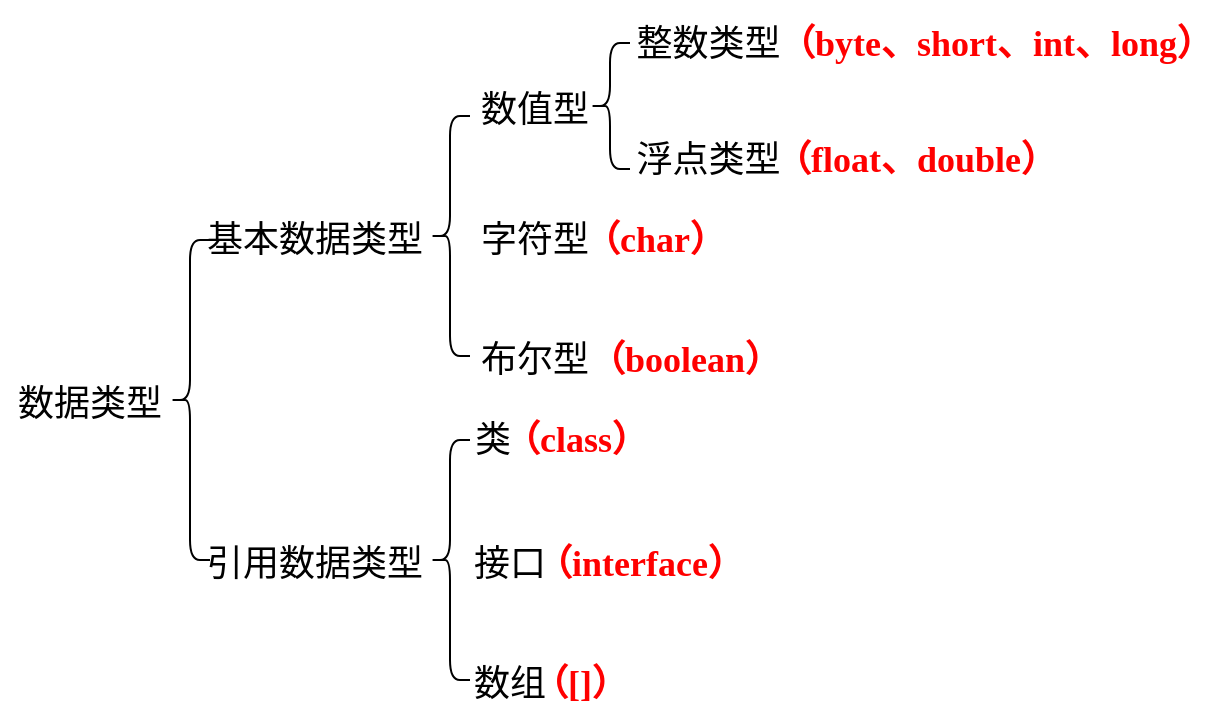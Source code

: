 <mxfile version="24.4.0" type="device" pages="3">
  <diagram name="dataType" id="__BwD6lJjssCEfygq-q3">
    <mxGraphModel dx="1050" dy="-2222" grid="1" gridSize="10" guides="1" tooltips="1" connect="1" arrows="1" fold="1" page="1" pageScale="1" pageWidth="291" pageHeight="413" math="0" shadow="0">
      <root>
        <mxCell id="0" />
        <mxCell id="1" parent="0" />
        <mxCell id="CGsgj8HIXAb8GKsSNsu9-1" value="数据类型" style="text;align=center;verticalAlign=middle;rounded=0;fontFamily=OPPO Sans;fontSize=18;labelBackgroundColor=none;fillColor=none;strokeColor=none;" vertex="1" parent="1">
          <mxGeometry x="90" y="3100" width="90" height="40" as="geometry" />
        </mxCell>
        <mxCell id="CGsgj8HIXAb8GKsSNsu9-2" value="基本数据类型" style="text;align=center;verticalAlign=middle;rounded=0;fontFamily=OPPO Sans;fontSize=18;labelBackgroundColor=none;fillColor=none;strokeColor=none;" vertex="1" parent="1">
          <mxGeometry x="190" y="3018" width="115" height="40" as="geometry" />
        </mxCell>
        <mxCell id="CGsgj8HIXAb8GKsSNsu9-3" value="引用数据类型" style="text;align=center;verticalAlign=middle;rounded=0;fontFamily=OPPO Sans;fontSize=18;labelBackgroundColor=none;fillColor=none;strokeColor=none;" vertex="1" parent="1">
          <mxGeometry x="190" y="3180" width="115" height="40" as="geometry" />
        </mxCell>
        <mxCell id="CGsgj8HIXAb8GKsSNsu9-4" value="数值型" style="text;align=center;verticalAlign=middle;rounded=0;fontFamily=OPPO Sans;fontSize=18;labelBackgroundColor=none;fillColor=none;strokeColor=none;" vertex="1" parent="1">
          <mxGeometry x="325" y="2953" width="65" height="40" as="geometry" />
        </mxCell>
        <mxCell id="CGsgj8HIXAb8GKsSNsu9-5" value="字符型" style="text;align=center;verticalAlign=middle;rounded=0;fontFamily=OPPO Sans;fontSize=18;labelBackgroundColor=none;fillColor=none;strokeColor=none;" vertex="1" parent="1">
          <mxGeometry x="325" y="3018" width="65" height="40" as="geometry" />
        </mxCell>
        <mxCell id="CGsgj8HIXAb8GKsSNsu9-6" value="布尔型" style="text;align=center;verticalAlign=middle;rounded=0;fontFamily=OPPO Sans;fontSize=18;labelBackgroundColor=none;fillColor=none;strokeColor=none;" vertex="1" parent="1">
          <mxGeometry x="325" y="3078" width="65" height="40" as="geometry" />
        </mxCell>
        <mxCell id="CGsgj8HIXAb8GKsSNsu9-7" value="整数类型" style="text;align=center;verticalAlign=middle;rounded=0;fontFamily=OPPO Sans;fontSize=18;labelBackgroundColor=none;fillColor=none;strokeColor=none;" vertex="1" parent="1">
          <mxGeometry x="405" y="2920" width="78.5" height="40" as="geometry" />
        </mxCell>
        <mxCell id="CGsgj8HIXAb8GKsSNsu9-8" value="浮点类型" style="text;align=center;verticalAlign=middle;rounded=0;fontFamily=OPPO Sans;fontSize=18;labelBackgroundColor=none;fillColor=none;strokeColor=none;" vertex="1" parent="1">
          <mxGeometry x="405" y="2978" width="78.5" height="40" as="geometry" />
        </mxCell>
        <mxCell id="CGsgj8HIXAb8GKsSNsu9-9" value="类" style="text;align=center;verticalAlign=middle;rounded=0;fontFamily=OPPO Sans;fontSize=18;labelBackgroundColor=none;fillColor=none;strokeColor=none;" vertex="1" parent="1">
          <mxGeometry x="325" y="3123" width="23" height="30" as="geometry" />
        </mxCell>
        <mxCell id="CGsgj8HIXAb8GKsSNsu9-10" value="接口" style="text;align=center;verticalAlign=middle;rounded=0;fontFamily=OPPO Sans;fontSize=18;labelBackgroundColor=none;fillColor=none;strokeColor=none;" vertex="1" parent="1">
          <mxGeometry x="325" y="3185" width="40" height="30" as="geometry" />
        </mxCell>
        <mxCell id="CGsgj8HIXAb8GKsSNsu9-11" value="数组" style="text;align=center;verticalAlign=middle;rounded=0;fontFamily=OPPO Sans;fontSize=18;labelBackgroundColor=none;fillColor=none;strokeColor=none;" vertex="1" parent="1">
          <mxGeometry x="325" y="3245" width="40" height="30" as="geometry" />
        </mxCell>
        <mxCell id="CGsgj8HIXAb8GKsSNsu9-12" value="" style="shape=curlyBracket;rounded=1;labelPosition=left;verticalLabelPosition=middle;align=right;verticalAlign=middle;strokeColor=default;fontFamily=OPPO Sans;fontSize=18;fontColor=default;fillColor=default;" vertex="1" parent="1">
          <mxGeometry x="175" y="3040" width="20" height="160" as="geometry" />
        </mxCell>
        <mxCell id="CGsgj8HIXAb8GKsSNsu9-13" value="" style="shape=curlyBracket;rounded=1;labelPosition=left;verticalLabelPosition=middle;align=right;verticalAlign=middle;strokeColor=default;fontFamily=OPPO Sans;fontSize=18;fontColor=default;fillColor=default;" vertex="1" parent="1">
          <mxGeometry x="305" y="2978" width="20" height="120" as="geometry" />
        </mxCell>
        <mxCell id="CGsgj8HIXAb8GKsSNsu9-14" value="" style="shape=curlyBracket;rounded=1;labelPosition=left;verticalLabelPosition=middle;align=right;verticalAlign=middle;strokeColor=default;fontFamily=OPPO Sans;fontSize=18;fontColor=default;fillColor=default;" vertex="1" parent="1">
          <mxGeometry x="305" y="3140" width="20" height="120" as="geometry" />
        </mxCell>
        <mxCell id="CGsgj8HIXAb8GKsSNsu9-15" value="" style="shape=curlyBracket;rounded=1;labelPosition=left;verticalLabelPosition=middle;align=right;verticalAlign=middle;strokeColor=default;fontFamily=OPPO Sans;fontSize=18;fontColor=default;fillColor=default;" vertex="1" parent="1">
          <mxGeometry x="385" y="2941.5" width="20" height="63" as="geometry" />
        </mxCell>
        <mxCell id="CGsgj8HIXAb8GKsSNsu9-16" value="（byte、short、int、long）" style="text;align=center;verticalAlign=middle;rounded=0;fontFamily=OPPO Sans;fontSize=18;labelBackgroundColor=none;fillColor=none;strokeColor=none;fontColor=#FF0000;fontStyle=1;" vertex="1" parent="1">
          <mxGeometry x="483.5" y="2920" width="209" height="40" as="geometry" />
        </mxCell>
        <mxCell id="CGsgj8HIXAb8GKsSNsu9-17" value="（float、double）" style="text;align=center;verticalAlign=middle;rounded=0;fontFamily=OPPO Sans;fontSize=18;labelBackgroundColor=none;fillColor=none;strokeColor=none;fontStyle=1;fontColor=#FF0000;" vertex="1" parent="1">
          <mxGeometry x="483.5" y="2978" width="129" height="40" as="geometry" />
        </mxCell>
        <mxCell id="CGsgj8HIXAb8GKsSNsu9-18" value="（char）" style="text;align=center;verticalAlign=middle;rounded=0;fontFamily=OPPO Sans;fontSize=18;labelBackgroundColor=none;fillColor=none;strokeColor=none;fontStyle=1;fontColor=#FF0000;" vertex="1" parent="1">
          <mxGeometry x="390" y="3018" width="55" height="40" as="geometry" />
        </mxCell>
        <mxCell id="CGsgj8HIXAb8GKsSNsu9-19" value="（boolean）" style="text;align=center;verticalAlign=middle;rounded=0;fontFamily=OPPO Sans;fontSize=18;labelBackgroundColor=none;fillColor=none;strokeColor=none;fontStyle=1;fontColor=#FF0000;" vertex="1" parent="1">
          <mxGeometry x="390" y="3078" width="85" height="40" as="geometry" />
        </mxCell>
        <mxCell id="CGsgj8HIXAb8GKsSNsu9-20" value="（class）" style="text;align=center;verticalAlign=middle;rounded=0;fontFamily=OPPO Sans;fontSize=18;labelBackgroundColor=none;fillColor=none;strokeColor=none;fontStyle=1;fontColor=#FF0000;" vertex="1" parent="1">
          <mxGeometry x="348" y="3123" width="60" height="30" as="geometry" />
        </mxCell>
        <mxCell id="CGsgj8HIXAb8GKsSNsu9-21" value="（interface）" style="text;align=center;verticalAlign=middle;rounded=0;fontFamily=OPPO Sans;fontSize=18;labelBackgroundColor=none;fillColor=none;strokeColor=none;fontStyle=1;fontColor=#FF0000;" vertex="1" parent="1">
          <mxGeometry x="365" y="3185" width="90" height="30" as="geometry" />
        </mxCell>
        <mxCell id="CGsgj8HIXAb8GKsSNsu9-22" value="（[]）" style="text;align=center;verticalAlign=middle;rounded=0;fontFamily=OPPO Sans;fontSize=18;labelBackgroundColor=none;fillColor=none;strokeColor=none;fontStyle=1;fontColor=#FF0000;" vertex="1" parent="1">
          <mxGeometry x="365" y="3245" width="30" height="30" as="geometry" />
        </mxCell>
      </root>
    </mxGraphModel>
  </diagram>
  <diagram id="7RIYyVkhNp88UrI1-fRq" name="typeConversion">
    <mxGraphModel dx="1050" dy="669" grid="1" gridSize="10" guides="1" tooltips="1" connect="1" arrows="1" fold="1" page="1" pageScale="1" pageWidth="291" pageHeight="413" math="0" shadow="0">
      <root>
        <mxCell id="0" />
        <mxCell id="1" parent="0" />
        <mxCell id="ZDd88iARvmeaqoYQvGkx-1" style="edgeStyle=orthogonalEdgeStyle;rounded=0;orthogonalLoop=1;jettySize=auto;html=1;exitX=1;exitY=0.5;exitDx=0;exitDy=0;entryX=0;entryY=0.5;entryDx=0;entryDy=0;fontFamily=OPPO Sans;fontSize=18;fontColor=default;sketch=1;curveFitting=1;jiggle=0;" edge="1" parent="1" source="ZDd88iARvmeaqoYQvGkx-2" target="ZDd88iARvmeaqoYQvGkx-4">
          <mxGeometry relative="1" as="geometry" />
        </mxCell>
        <mxCell id="ZDd88iARvmeaqoYQvGkx-2" value="byte" style="rounded=0;fontFamily=OPPO Sans;fontSize=18;sketch=1;curveFitting=1;jiggle=1;fillColor=#dae8fc;strokeColor=#6c8ebf;" vertex="1" parent="1">
          <mxGeometry x="129" y="187" width="80" height="40" as="geometry" />
        </mxCell>
        <mxCell id="ZDd88iARvmeaqoYQvGkx-3" style="edgeStyle=orthogonalEdgeStyle;rounded=0;orthogonalLoop=1;jettySize=auto;html=1;exitX=1;exitY=0.5;exitDx=0;exitDy=0;entryX=0;entryY=0.5;entryDx=0;entryDy=0;fontFamily=OPPO Sans;fontSize=18;fontColor=default;sketch=1;curveFitting=1;jiggle=0;" edge="1" parent="1" source="ZDd88iARvmeaqoYQvGkx-4" target="ZDd88iARvmeaqoYQvGkx-8">
          <mxGeometry relative="1" as="geometry" />
        </mxCell>
        <mxCell id="ZDd88iARvmeaqoYQvGkx-4" value="short" style="rounded=0;fontFamily=OPPO Sans;fontSize=18;sketch=1;curveFitting=1;jiggle=1;fillColor=#dae8fc;strokeColor=#6c8ebf;" vertex="1" parent="1">
          <mxGeometry x="289" y="187" width="80" height="40" as="geometry" />
        </mxCell>
        <mxCell id="ZDd88iARvmeaqoYQvGkx-5" style="edgeStyle=orthogonalEdgeStyle;rounded=0;orthogonalLoop=1;jettySize=auto;html=1;exitX=1;exitY=0.5;exitDx=0;exitDy=0;entryX=0;entryY=0.5;entryDx=0;entryDy=0;fontFamily=OPPO Sans;fontSize=18;fontColor=default;sketch=1;curveFitting=1;jiggle=0;" edge="1" parent="1" source="ZDd88iARvmeaqoYQvGkx-8" target="ZDd88iARvmeaqoYQvGkx-11">
          <mxGeometry relative="1" as="geometry" />
        </mxCell>
        <mxCell id="ZDd88iARvmeaqoYQvGkx-6" style="edgeStyle=orthogonalEdgeStyle;rounded=0;orthogonalLoop=1;jettySize=auto;html=1;exitX=0.5;exitY=1;exitDx=0;exitDy=0;entryX=0.5;entryY=0;entryDx=0;entryDy=0;fontFamily=OPPO Sans;fontSize=18;fontColor=default;dashed=1;sketch=1;curveFitting=1;jiggle=0;" edge="1" parent="1" source="ZDd88iARvmeaqoYQvGkx-8" target="ZDd88iARvmeaqoYQvGkx-13">
          <mxGeometry relative="1" as="geometry" />
        </mxCell>
        <mxCell id="ZDd88iARvmeaqoYQvGkx-7" style="rounded=0;orthogonalLoop=1;jettySize=auto;html=1;exitX=1;exitY=1;exitDx=0;exitDy=0;entryX=0;entryY=0;entryDx=0;entryDy=0;fontFamily=OPPO Sans;fontSize=18;fontColor=default;sketch=1;curveFitting=1;jiggle=0;" edge="1" parent="1" source="ZDd88iARvmeaqoYQvGkx-8" target="ZDd88iARvmeaqoYQvGkx-14">
          <mxGeometry relative="1" as="geometry" />
        </mxCell>
        <mxCell id="ZDd88iARvmeaqoYQvGkx-8" value="int" style="rounded=0;fontFamily=OPPO Sans;fontSize=18;sketch=1;curveFitting=1;jiggle=1;fillColor=#dae8fc;strokeColor=#6c8ebf;" vertex="1" parent="1">
          <mxGeometry x="449" y="187" width="80" height="40" as="geometry" />
        </mxCell>
        <mxCell id="ZDd88iARvmeaqoYQvGkx-9" style="edgeStyle=orthogonalEdgeStyle;rounded=0;orthogonalLoop=1;jettySize=auto;html=1;exitX=0.5;exitY=1;exitDx=0;exitDy=0;entryX=0.5;entryY=0;entryDx=0;entryDy=0;fontFamily=OPPO Sans;fontSize=18;fontColor=default;dashed=1;sketch=1;curveFitting=1;jiggle=0;" edge="1" parent="1" source="ZDd88iARvmeaqoYQvGkx-11" target="ZDd88iARvmeaqoYQvGkx-14">
          <mxGeometry relative="1" as="geometry" />
        </mxCell>
        <mxCell id="ZDd88iARvmeaqoYQvGkx-10" style="rounded=0;orthogonalLoop=1;jettySize=auto;html=1;exitX=0;exitY=1;exitDx=0;exitDy=0;entryX=1;entryY=0;entryDx=0;entryDy=0;fontFamily=OPPO Sans;fontSize=18;fontColor=default;dashed=1;sketch=1;curveFitting=1;jiggle=0;" edge="1" parent="1" source="ZDd88iARvmeaqoYQvGkx-11" target="ZDd88iARvmeaqoYQvGkx-13">
          <mxGeometry relative="1" as="geometry" />
        </mxCell>
        <mxCell id="ZDd88iARvmeaqoYQvGkx-11" value="long" style="rounded=0;fontFamily=OPPO Sans;fontSize=18;sketch=1;curveFitting=1;jiggle=1;fillColor=#dae8fc;strokeColor=#6c8ebf;" vertex="1" parent="1">
          <mxGeometry x="609" y="187" width="80" height="40" as="geometry" />
        </mxCell>
        <mxCell id="ZDd88iARvmeaqoYQvGkx-12" style="edgeStyle=orthogonalEdgeStyle;rounded=0;orthogonalLoop=1;jettySize=auto;html=1;exitX=1;exitY=0.5;exitDx=0;exitDy=0;entryX=0;entryY=0.5;entryDx=0;entryDy=0;fontFamily=OPPO Sans;fontSize=18;fontColor=default;sketch=1;curveFitting=1;jiggle=0;" edge="1" parent="1" source="ZDd88iARvmeaqoYQvGkx-13" target="ZDd88iARvmeaqoYQvGkx-14">
          <mxGeometry relative="1" as="geometry" />
        </mxCell>
        <mxCell id="ZDd88iARvmeaqoYQvGkx-13" value="float" style="rounded=0;fontFamily=OPPO Sans;fontSize=18;sketch=1;curveFitting=1;jiggle=1;fillColor=#dae8fc;strokeColor=#6c8ebf;" vertex="1" parent="1">
          <mxGeometry x="449" y="307" width="80" height="40" as="geometry" />
        </mxCell>
        <mxCell id="ZDd88iARvmeaqoYQvGkx-14" value="double" style="rounded=0;fontFamily=OPPO Sans;fontSize=18;sketch=1;curveFitting=1;jiggle=1;fillColor=#dae8fc;strokeColor=#6c8ebf;" vertex="1" parent="1">
          <mxGeometry x="609" y="307" width="80" height="40" as="geometry" />
        </mxCell>
        <mxCell id="ZDd88iARvmeaqoYQvGkx-15" style="edgeStyle=orthogonalEdgeStyle;rounded=0;orthogonalLoop=1;jettySize=auto;html=1;exitX=0.5;exitY=1;exitDx=0;exitDy=0;entryX=0.5;entryY=0;entryDx=0;entryDy=0;fontFamily=OPPO Sans;fontSize=18;fontColor=default;sketch=1;curveFitting=1;jiggle=0;" edge="1" parent="1" source="ZDd88iARvmeaqoYQvGkx-16" target="ZDd88iARvmeaqoYQvGkx-8">
          <mxGeometry relative="1" as="geometry" />
        </mxCell>
        <mxCell id="ZDd88iARvmeaqoYQvGkx-16" value="char" style="rounded=0;fontFamily=OPPO Sans;fontSize=18;sketch=1;curveFitting=1;jiggle=1;fillColor=#dae8fc;strokeColor=#6c8ebf;" vertex="1" parent="1">
          <mxGeometry x="449" y="67" width="80" height="40" as="geometry" />
        </mxCell>
        <mxCell id="ZDd88iARvmeaqoYQvGkx-17" value="实线表示无数据丢失的自动类型转换；虚线表示在转换时可能会有精度损失。" style="shape=note;whiteSpace=wrap;html=1;backgroundOutline=1;darkOpacity=0.05;fillColor=#dae8fc;strokeColor=#6c8ebf;fillStyle=solid;direction=west;gradientDirection=north;shadow=1;size=15;pointerEvents=1;rounded=0;align=center;verticalAlign=middle;fontFamily=OPPO Sans;fontSize=18;sketch=1;curveFitting=1;jiggle=1;" vertex="1" parent="1">
          <mxGeometry x="70" y="257" width="310" height="80" as="geometry" />
        </mxCell>
      </root>
    </mxGraphModel>
  </diagram>
  <diagram id="jlxAT8fAJopnaJzjIH9A" name="priority">
    <mxGraphModel dx="1050" dy="256" grid="1" gridSize="10" guides="1" tooltips="1" connect="1" arrows="1" fold="1" page="1" pageScale="1" pageWidth="291" pageHeight="413" math="0" shadow="0">
      <root>
        <mxCell id="0" />
        <mxCell id="1" parent="0" />
        <mxCell id="nqMz8pj0lUQ_KVnc3Pqh-1" value="Assets" style="childLayout=tableLayout;recursiveResize=0;strokeColor=#98bf21;fillColor=#A7C942;shadow=1;rounded=0;align=center;verticalAlign=middle;fontFamily=OPPO Sans;fontSize=18;fontColor=default;" vertex="1" parent="1">
          <mxGeometry x="40" y="470" width="800" height="475" as="geometry" />
        </mxCell>
        <mxCell id="nqMz8pj0lUQ_KVnc3Pqh-2" value="" style="shape=tableRow;horizontal=0;startSize=0;swimlaneHead=0;swimlaneBody=0;top=0;left=0;bottom=0;right=0;dropTarget=0;collapsible=0;recursiveResize=0;expand=0;fontStyle=0;strokeColor=inherit;fillColor=#ffffff;rounded=0;align=center;verticalAlign=middle;fontFamily=OPPO Sans;fontSize=18;fontColor=default;" vertex="1" parent="nqMz8pj0lUQ_KVnc3Pqh-1">
          <mxGeometry width="800" height="33" as="geometry" />
        </mxCell>
        <mxCell id="nqMz8pj0lUQ_KVnc3Pqh-3" value="优先级" style="connectable=0;recursiveResize=0;strokeColor=inherit;fillColor=#A7C942;align=center;fontStyle=1;fontColor=#FFFFFF;rounded=0;verticalAlign=middle;fontFamily=OPPO Sans;fontSize=18;" vertex="1" parent="nqMz8pj0lUQ_KVnc3Pqh-2">
          <mxGeometry width="93" height="33" as="geometry">
            <mxRectangle width="93" height="33" as="alternateBounds" />
          </mxGeometry>
        </mxCell>
        <mxCell id="nqMz8pj0lUQ_KVnc3Pqh-4" value="运算符" style="connectable=0;recursiveResize=0;strokeColor=inherit;fillColor=#A7C942;align=center;fontStyle=1;fontColor=#FFFFFF;rounded=0;verticalAlign=middle;fontFamily=OPPO Sans;fontSize=18;" vertex="1" parent="nqMz8pj0lUQ_KVnc3Pqh-2">
          <mxGeometry x="93" width="547" height="33" as="geometry">
            <mxRectangle width="547" height="33" as="alternateBounds" />
          </mxGeometry>
        </mxCell>
        <mxCell id="nqMz8pj0lUQ_KVnc3Pqh-5" value="结合性" style="connectable=0;recursiveResize=0;strokeColor=inherit;fillColor=#A7C942;align=center;fontStyle=1;fontColor=#FFFFFF;rounded=0;verticalAlign=middle;fontFamily=OPPO Sans;fontSize=18;" vertex="1" parent="nqMz8pj0lUQ_KVnc3Pqh-2">
          <mxGeometry x="640" width="160" height="33" as="geometry">
            <mxRectangle width="160" height="33" as="alternateBounds" />
          </mxGeometry>
        </mxCell>
        <mxCell id="nqMz8pj0lUQ_KVnc3Pqh-6" value="" style="shape=tableRow;horizontal=0;startSize=0;swimlaneHead=0;swimlaneBody=0;top=0;left=0;bottom=0;right=0;dropTarget=0;collapsible=0;recursiveResize=0;expand=0;fontStyle=0;strokeColor=inherit;fillColor=#ffffff;rounded=0;align=center;verticalAlign=middle;fontFamily=OPPO Sans;fontSize=18;fontColor=default;" vertex="1" parent="nqMz8pj0lUQ_KVnc3Pqh-1">
          <mxGeometry y="33" width="800" height="32" as="geometry" />
        </mxCell>
        <mxCell id="nqMz8pj0lUQ_KVnc3Pqh-7" value="1" style="connectable=0;recursiveResize=0;strokeColor=inherit;fillColor=inherit;align=center;rounded=0;verticalAlign=middle;fontFamily=OPPO Sans;fontSize=18;fontColor=default;" vertex="1" parent="nqMz8pj0lUQ_KVnc3Pqh-6">
          <mxGeometry width="93" height="32" as="geometry">
            <mxRectangle width="93" height="32" as="alternateBounds" />
          </mxGeometry>
        </mxCell>
        <mxCell id="nqMz8pj0lUQ_KVnc3Pqh-8" value="()、[]、()" style="connectable=0;recursiveResize=0;strokeColor=inherit;fillColor=inherit;align=center;rounded=0;verticalAlign=middle;fontFamily=OPPO Sans;fontSize=18;fontColor=default;" vertex="1" parent="nqMz8pj0lUQ_KVnc3Pqh-6">
          <mxGeometry x="93" width="547" height="32" as="geometry">
            <mxRectangle width="547" height="32" as="alternateBounds" />
          </mxGeometry>
        </mxCell>
        <mxCell id="nqMz8pj0lUQ_KVnc3Pqh-9" value="自左向右" style="connectable=0;recursiveResize=0;strokeColor=inherit;fillColor=inherit;align=center;rounded=0;verticalAlign=middle;fontFamily=OPPO Sans;fontSize=18;fontColor=default;" vertex="1" parent="nqMz8pj0lUQ_KVnc3Pqh-6">
          <mxGeometry x="640" width="160" height="32" as="geometry">
            <mxRectangle width="160" height="32" as="alternateBounds" />
          </mxGeometry>
        </mxCell>
        <mxCell id="nqMz8pj0lUQ_KVnc3Pqh-10" value="" style="shape=tableRow;horizontal=0;startSize=0;swimlaneHead=0;swimlaneBody=0;top=0;left=0;bottom=0;right=0;dropTarget=0;collapsible=0;recursiveResize=0;expand=0;fontStyle=1;strokeColor=inherit;fillColor=#EAF2D3;rounded=0;align=center;verticalAlign=middle;fontFamily=OPPO Sans;fontSize=18;fontColor=default;" vertex="1" parent="nqMz8pj0lUQ_KVnc3Pqh-1">
          <mxGeometry y="65" width="800" height="31" as="geometry" />
        </mxCell>
        <mxCell id="nqMz8pj0lUQ_KVnc3Pqh-11" value="2" style="connectable=0;recursiveResize=0;strokeColor=inherit;fillColor=inherit;rounded=0;align=center;verticalAlign=middle;fontFamily=OPPO Sans;fontSize=18;fontColor=default;" vertex="1" parent="nqMz8pj0lUQ_KVnc3Pqh-10">
          <mxGeometry width="93" height="31" as="geometry">
            <mxRectangle width="93" height="31" as="alternateBounds" />
          </mxGeometry>
        </mxCell>
        <UserObject label="!、+、-、~、++、--" tooltip="! 逻辑非：用来反转操作数的逻辑状态，如果条件为 true，则逻辑非将得到 false（逻辑运算符）。&#xa;+ 正号:数字前面取正号表示一个正数。&#xa;- 负号:数字前面取负号表示一个负数。&#xa;~ 取反：翻转操作数的二进制的每一位，即 0 变为 1，1 变为 0（位运算符）。&#xa;++ 自增运算&#xa;-- 自减运算" id="nqMz8pj0lUQ_KVnc3Pqh-12">
          <mxCell style="connectable=0;recursiveResize=0;strokeColor=inherit;fillColor=inherit;rounded=0;align=center;verticalAlign=middle;fontFamily=OPPO Sans;fontSize=18;fontColor=default;" vertex="1" parent="nqMz8pj0lUQ_KVnc3Pqh-10">
            <mxGeometry x="93" width="547" height="31" as="geometry">
              <mxRectangle width="547" height="31" as="alternateBounds" />
            </mxGeometry>
          </mxCell>
        </UserObject>
        <mxCell id="nqMz8pj0lUQ_KVnc3Pqh-13" value="自右向左" style="connectable=0;recursiveResize=0;strokeColor=inherit;fillColor=inherit;rounded=0;align=center;verticalAlign=middle;fontFamily=OPPO Sans;fontSize=18;fontColor=default;" vertex="1" parent="nqMz8pj0lUQ_KVnc3Pqh-10">
          <mxGeometry x="640" width="160" height="31" as="geometry">
            <mxRectangle width="160" height="31" as="alternateBounds" />
          </mxGeometry>
        </mxCell>
        <mxCell id="nqMz8pj0lUQ_KVnc3Pqh-14" value="" style="shape=tableRow;horizontal=0;startSize=0;swimlaneHead=0;swimlaneBody=0;top=0;left=0;bottom=0;right=0;dropTarget=0;collapsible=0;recursiveResize=0;expand=0;fontStyle=0;strokeColor=inherit;fillColor=#ffffff;rounded=0;align=center;verticalAlign=middle;fontFamily=OPPO Sans;fontSize=18;fontColor=default;" vertex="1" parent="nqMz8pj0lUQ_KVnc3Pqh-1">
          <mxGeometry y="96" width="800" height="32" as="geometry" />
        </mxCell>
        <mxCell id="nqMz8pj0lUQ_KVnc3Pqh-15" value="3" style="connectable=0;recursiveResize=0;strokeColor=inherit;fillColor=inherit;align=center;rounded=0;verticalAlign=middle;fontFamily=OPPO Sans;fontSize=18;fontColor=default;" vertex="1" parent="nqMz8pj0lUQ_KVnc3Pqh-14">
          <mxGeometry width="93" height="32" as="geometry">
            <mxRectangle width="93" height="32" as="alternateBounds" />
          </mxGeometry>
        </mxCell>
        <UserObject label="*、/、%" tooltip="* 乘法运算（算术运算符）&#xa;/ 除法运算。注意：与数学中一样，0 不能作为除数（算术运算符）&#xa;% 取余运算，获取除法运算之后的余数（算术运算符）" id="nqMz8pj0lUQ_KVnc3Pqh-16">
          <mxCell style="connectable=0;recursiveResize=0;strokeColor=inherit;fillColor=inherit;align=center;rounded=0;verticalAlign=middle;fontFamily=OPPO Sans;fontSize=18;fontColor=default;" vertex="1" parent="nqMz8pj0lUQ_KVnc3Pqh-14">
            <mxGeometry x="93" width="547" height="32" as="geometry">
              <mxRectangle width="547" height="32" as="alternateBounds" />
            </mxGeometry>
          </mxCell>
        </UserObject>
        <mxCell id="nqMz8pj0lUQ_KVnc3Pqh-17" value="自左向右" style="connectable=0;recursiveResize=0;strokeColor=inherit;fillColor=inherit;align=center;rounded=0;verticalAlign=middle;fontFamily=OPPO Sans;fontSize=18;fontColor=default;" vertex="1" parent="nqMz8pj0lUQ_KVnc3Pqh-14">
          <mxGeometry x="640" width="160" height="32" as="geometry">
            <mxRectangle width="160" height="32" as="alternateBounds" />
          </mxGeometry>
        </mxCell>
        <mxCell id="nqMz8pj0lUQ_KVnc3Pqh-18" value="" style="shape=tableRow;horizontal=0;startSize=0;swimlaneHead=0;swimlaneBody=0;top=0;left=0;bottom=0;right=0;dropTarget=0;collapsible=0;recursiveResize=0;expand=0;fontStyle=1;strokeColor=inherit;fillColor=#EAF2D3;rounded=0;align=center;verticalAlign=middle;fontFamily=OPPO Sans;fontSize=18;fontColor=default;" vertex="1" parent="nqMz8pj0lUQ_KVnc3Pqh-1">
          <mxGeometry y="128" width="800" height="31" as="geometry" />
        </mxCell>
        <mxCell id="nqMz8pj0lUQ_KVnc3Pqh-19" value="4" style="connectable=0;recursiveResize=0;strokeColor=inherit;fillColor=inherit;rounded=0;align=center;verticalAlign=middle;fontFamily=OPPO Sans;fontSize=18;fontColor=default;" vertex="1" parent="nqMz8pj0lUQ_KVnc3Pqh-18">
          <mxGeometry width="93" height="31" as="geometry">
            <mxRectangle width="93" height="31" as="alternateBounds" />
          </mxGeometry>
        </mxCell>
        <UserObject label="+、-" tooltip="+ 加法运算&#xa;- 减法运算" id="nqMz8pj0lUQ_KVnc3Pqh-20">
          <mxCell style="connectable=0;recursiveResize=0;strokeColor=inherit;fillColor=inherit;rounded=0;align=center;verticalAlign=middle;fontFamily=OPPO Sans;fontSize=18;fontColor=default;" vertex="1" parent="nqMz8pj0lUQ_KVnc3Pqh-18">
            <mxGeometry x="93" width="547" height="31" as="geometry">
              <mxRectangle width="547" height="31" as="alternateBounds" />
            </mxGeometry>
          </mxCell>
        </UserObject>
        <mxCell id="nqMz8pj0lUQ_KVnc3Pqh-21" value="自左向右" style="connectable=0;recursiveResize=0;strokeColor=inherit;fillColor=inherit;rounded=0;align=center;verticalAlign=middle;fontFamily=OPPO Sans;fontSize=18;fontColor=default;" vertex="1" parent="nqMz8pj0lUQ_KVnc3Pqh-18">
          <mxGeometry x="640" width="160" height="31" as="geometry">
            <mxRectangle width="160" height="31" as="alternateBounds" />
          </mxGeometry>
        </mxCell>
        <mxCell id="nqMz8pj0lUQ_KVnc3Pqh-22" value="" style="shape=tableRow;horizontal=0;startSize=0;swimlaneHead=0;swimlaneBody=0;top=0;left=0;bottom=0;right=0;dropTarget=0;collapsible=0;recursiveResize=0;expand=0;fontStyle=0;strokeColor=inherit;fillColor=#ffffff;rounded=0;align=center;verticalAlign=middle;fontFamily=OPPO Sans;fontSize=18;fontColor=default;" vertex="1" parent="nqMz8pj0lUQ_KVnc3Pqh-1">
          <mxGeometry y="159" width="800" height="32" as="geometry" />
        </mxCell>
        <mxCell id="nqMz8pj0lUQ_KVnc3Pqh-23" value="5" style="connectable=0;recursiveResize=0;strokeColor=inherit;fillColor=inherit;align=center;rounded=0;verticalAlign=middle;fontFamily=OPPO Sans;fontSize=18;fontColor=default;" vertex="1" parent="nqMz8pj0lUQ_KVnc3Pqh-22">
          <mxGeometry width="93" height="32" as="geometry">
            <mxRectangle width="93" height="32" as="alternateBounds" />
          </mxGeometry>
        </mxCell>
        <UserObject label="&lt;&lt;、&gt;&gt;、&gt;&gt;&gt;" tooltip="&lt;&lt; 按位左移运算符：左操作数按位左移右操作数指定的位数（位运算符）。&#xa;&gt;&gt; 按位右移运算符：左操作数按位右移右操作数指定的位数。如果最高位是 0，左边补齐 0；如果最高位是 1，左边补齐 1（位运算符）。&#xa;&gt;&gt;&gt; 按位右移补零操作符：左操作数的值按右操作数指定的位数右移，移动得到的空位以 0 填充。无论最高位是 0 还是 1，左边补齐 0（位运算符）。" id="nqMz8pj0lUQ_KVnc3Pqh-24">
          <mxCell style="connectable=0;recursiveResize=0;strokeColor=inherit;fillColor=inherit;align=center;rounded=0;verticalAlign=middle;fontFamily=OPPO Sans;fontSize=18;fontColor=default;" vertex="1" parent="nqMz8pj0lUQ_KVnc3Pqh-22">
            <mxGeometry x="93" width="547" height="32" as="geometry">
              <mxRectangle width="547" height="32" as="alternateBounds" />
            </mxGeometry>
          </mxCell>
        </UserObject>
        <mxCell id="nqMz8pj0lUQ_KVnc3Pqh-25" value="自左向右" style="connectable=0;recursiveResize=0;strokeColor=inherit;fillColor=inherit;align=center;rounded=0;verticalAlign=middle;fontFamily=OPPO Sans;fontSize=18;fontColor=default;" vertex="1" parent="nqMz8pj0lUQ_KVnc3Pqh-22">
          <mxGeometry x="640" width="160" height="32" as="geometry">
            <mxRectangle width="160" height="32" as="alternateBounds" />
          </mxGeometry>
        </mxCell>
        <mxCell id="nqMz8pj0lUQ_KVnc3Pqh-26" value="" style="shape=tableRow;horizontal=0;startSize=0;swimlaneHead=0;swimlaneBody=0;top=0;left=0;bottom=0;right=0;dropTarget=0;collapsible=0;recursiveResize=0;expand=0;fontStyle=1;strokeColor=inherit;fillColor=#EAF2D3;rounded=0;align=center;verticalAlign=middle;fontFamily=OPPO Sans;fontSize=18;fontColor=default;" vertex="1" parent="nqMz8pj0lUQ_KVnc3Pqh-1">
          <mxGeometry y="191" width="800" height="31" as="geometry" />
        </mxCell>
        <mxCell id="nqMz8pj0lUQ_KVnc3Pqh-27" value="6" style="connectable=0;recursiveResize=0;strokeColor=inherit;fillColor=inherit;rounded=0;align=center;verticalAlign=middle;fontFamily=OPPO Sans;fontSize=18;fontColor=default;" vertex="1" parent="nqMz8pj0lUQ_KVnc3Pqh-26">
          <mxGeometry width="93" height="31" as="geometry">
            <mxRectangle width="93" height="31" as="alternateBounds" />
          </mxGeometry>
        </mxCell>
        <UserObject label="&gt;、&gt;=、&lt;、&lt;=、instanceof" tooltip="&gt; 大于：检查符号左边的值是否大于右边的值（关系运算符）。&#xa;&gt;= 大于等于：检查符号左边的值是否大于或等于右边的值（关系运算符）。&#xa;&lt; 小于：检查符号左边的值是否小于右边的值（关系运算符）。&#xa;&lt;= 小于等于：检查符号左边的值是否小于或等于右边的值（关系运算符）。&#xa;instanceof 关键字：用在 if 语句中，一般用来判断一个对象是否是此类型的对象，返回值为 boolean 类型。" id="nqMz8pj0lUQ_KVnc3Pqh-28">
          <mxCell style="connectable=0;recursiveResize=0;strokeColor=inherit;fillColor=inherit;rounded=0;align=center;verticalAlign=middle;fontFamily=OPPO Sans;fontSize=18;fontColor=default;" vertex="1" parent="nqMz8pj0lUQ_KVnc3Pqh-26">
            <mxGeometry x="93" width="547" height="31" as="geometry">
              <mxRectangle width="547" height="31" as="alternateBounds" />
            </mxGeometry>
          </mxCell>
        </UserObject>
        <mxCell id="nqMz8pj0lUQ_KVnc3Pqh-29" value="自左向右" style="connectable=0;recursiveResize=0;strokeColor=inherit;fillColor=inherit;rounded=0;align=center;verticalAlign=middle;fontFamily=OPPO Sans;fontSize=18;fontColor=default;" vertex="1" parent="nqMz8pj0lUQ_KVnc3Pqh-26">
          <mxGeometry x="640" width="160" height="31" as="geometry">
            <mxRectangle width="160" height="31" as="alternateBounds" />
          </mxGeometry>
        </mxCell>
        <mxCell id="nqMz8pj0lUQ_KVnc3Pqh-30" value="" style="shape=tableRow;horizontal=0;startSize=0;swimlaneHead=0;swimlaneBody=0;top=0;left=0;bottom=0;right=0;dropTarget=0;collapsible=0;recursiveResize=0;expand=0;fontStyle=0;strokeColor=inherit;fillColor=#ffffff;rounded=0;align=center;verticalAlign=middle;fontFamily=OPPO Sans;fontSize=18;fontColor=default;" vertex="1" parent="nqMz8pj0lUQ_KVnc3Pqh-1">
          <mxGeometry y="222" width="800" height="32" as="geometry" />
        </mxCell>
        <mxCell id="nqMz8pj0lUQ_KVnc3Pqh-31" value="7" style="connectable=0;recursiveResize=0;strokeColor=inherit;fillColor=inherit;align=center;rounded=0;verticalAlign=middle;fontFamily=OPPO Sans;fontSize=18;fontColor=default;" vertex="1" parent="nqMz8pj0lUQ_KVnc3Pqh-30">
          <mxGeometry width="93" height="32" as="geometry">
            <mxRectangle width="93" height="32" as="alternateBounds" />
          </mxGeometry>
        </mxCell>
        <UserObject label="==、!=" tooltip="== 等于：检查符号两侧的值是否相等（关系运算符）。&#xa;!= 不等于：检查符号两侧的值是否不相等（关系运算符）。" id="nqMz8pj0lUQ_KVnc3Pqh-32">
          <mxCell style="connectable=0;recursiveResize=0;strokeColor=inherit;fillColor=inherit;align=center;rounded=0;verticalAlign=middle;fontFamily=OPPO Sans;fontSize=18;fontColor=default;" vertex="1" parent="nqMz8pj0lUQ_KVnc3Pqh-30">
            <mxGeometry x="93" width="547" height="32" as="geometry">
              <mxRectangle width="547" height="32" as="alternateBounds" />
            </mxGeometry>
          </mxCell>
        </UserObject>
        <mxCell id="nqMz8pj0lUQ_KVnc3Pqh-33" value="自左向右" style="connectable=0;recursiveResize=0;strokeColor=inherit;fillColor=inherit;align=center;rounded=0;verticalAlign=middle;fontFamily=OPPO Sans;fontSize=18;fontColor=default;" vertex="1" parent="nqMz8pj0lUQ_KVnc3Pqh-30">
          <mxGeometry x="640" width="160" height="32" as="geometry">
            <mxRectangle width="160" height="32" as="alternateBounds" />
          </mxGeometry>
        </mxCell>
        <mxCell id="nqMz8pj0lUQ_KVnc3Pqh-34" value="" style="shape=tableRow;horizontal=0;startSize=0;swimlaneHead=0;swimlaneBody=0;top=0;left=0;bottom=0;right=0;dropTarget=0;collapsible=0;recursiveResize=0;expand=0;fontStyle=1;strokeColor=inherit;fillColor=#EAF2D3;rounded=0;align=center;verticalAlign=middle;fontFamily=OPPO Sans;fontSize=18;fontColor=default;" vertex="1" parent="nqMz8pj0lUQ_KVnc3Pqh-1">
          <mxGeometry y="254" width="800" height="31" as="geometry" />
        </mxCell>
        <mxCell id="nqMz8pj0lUQ_KVnc3Pqh-35" value="8" style="connectable=0;recursiveResize=0;strokeColor=inherit;fillColor=inherit;rounded=0;align=center;verticalAlign=middle;fontFamily=OPPO Sans;fontSize=18;fontColor=default;" vertex="1" parent="nqMz8pj0lUQ_KVnc3Pqh-34">
          <mxGeometry width="93" height="31" as="geometry">
            <mxRectangle width="93" height="31" as="alternateBounds" />
          </mxGeometry>
        </mxCell>
        <UserObject label="&amp;" tooltip="1. 按位与：运算符两边的操作数的二进制的对应位的值都为 1，则结果为 1，否则为 0（位运算符）。&#xa;2. 与逻辑与相同，但是不会短路（逻辑运算符）、" id="nqMz8pj0lUQ_KVnc3Pqh-36">
          <mxCell style="connectable=0;recursiveResize=0;strokeColor=inherit;fillColor=inherit;rounded=0;align=center;verticalAlign=middle;fontFamily=OPPO Sans;fontSize=18;fontColor=default;" vertex="1" parent="nqMz8pj0lUQ_KVnc3Pqh-34">
            <mxGeometry x="93" width="547" height="31" as="geometry">
              <mxRectangle width="547" height="31" as="alternateBounds" />
            </mxGeometry>
          </mxCell>
        </UserObject>
        <mxCell id="nqMz8pj0lUQ_KVnc3Pqh-37" value="自左向右" style="connectable=0;recursiveResize=0;strokeColor=inherit;fillColor=inherit;rounded=0;align=center;verticalAlign=middle;fontFamily=OPPO Sans;fontSize=18;fontColor=default;" vertex="1" parent="nqMz8pj0lUQ_KVnc3Pqh-34">
          <mxGeometry x="640" width="160" height="31" as="geometry">
            <mxRectangle width="160" height="31" as="alternateBounds" />
          </mxGeometry>
        </mxCell>
        <mxCell id="nqMz8pj0lUQ_KVnc3Pqh-38" value="" style="shape=tableRow;horizontal=0;startSize=0;swimlaneHead=0;swimlaneBody=0;top=0;left=0;bottom=0;right=0;dropTarget=0;collapsible=0;recursiveResize=0;expand=0;fontStyle=0;strokeColor=inherit;fillColor=#ffffff;rounded=0;align=center;verticalAlign=middle;fontFamily=OPPO Sans;fontSize=18;fontColor=default;" vertex="1" parent="nqMz8pj0lUQ_KVnc3Pqh-1">
          <mxGeometry y="285" width="800" height="32" as="geometry" />
        </mxCell>
        <mxCell id="nqMz8pj0lUQ_KVnc3Pqh-39" value="9" style="connectable=0;recursiveResize=0;strokeColor=inherit;fillColor=inherit;align=center;rounded=0;verticalAlign=middle;fontFamily=OPPO Sans;fontSize=18;fontColor=default;" vertex="1" parent="nqMz8pj0lUQ_KVnc3Pqh-38">
          <mxGeometry width="93" height="32" as="geometry">
            <mxRectangle width="93" height="32" as="alternateBounds" />
          </mxGeometry>
        </mxCell>
        <UserObject label="^" tooltip="1. 按位异或：运算符两边的操作数的二进制的对应位的值相同，则结果为 0，否则为 1（位运算符）。&#xa;2. 逻辑异或，只有两个操作数不同时才返回 true，两个操作数相同时返回 false（逻辑运算符）。" id="nqMz8pj0lUQ_KVnc3Pqh-40">
          <mxCell style="connectable=0;recursiveResize=0;strokeColor=inherit;fillColor=inherit;align=center;rounded=0;verticalAlign=middle;fontFamily=OPPO Sans;fontSize=18;fontColor=default;" vertex="1" parent="nqMz8pj0lUQ_KVnc3Pqh-38">
            <mxGeometry x="93" width="547" height="32" as="geometry">
              <mxRectangle width="547" height="32" as="alternateBounds" />
            </mxGeometry>
          </mxCell>
        </UserObject>
        <mxCell id="nqMz8pj0lUQ_KVnc3Pqh-41" value="自左向右" style="connectable=0;recursiveResize=0;strokeColor=inherit;fillColor=inherit;align=center;rounded=0;verticalAlign=middle;fontFamily=OPPO Sans;fontSize=18;fontColor=default;" vertex="1" parent="nqMz8pj0lUQ_KVnc3Pqh-38">
          <mxGeometry x="640" width="160" height="32" as="geometry">
            <mxRectangle width="160" height="32" as="alternateBounds" />
          </mxGeometry>
        </mxCell>
        <mxCell id="nqMz8pj0lUQ_KVnc3Pqh-42" value="" style="shape=tableRow;horizontal=0;startSize=0;swimlaneHead=0;swimlaneBody=0;top=0;left=0;bottom=0;right=0;dropTarget=0;collapsible=0;recursiveResize=0;expand=0;fontStyle=1;strokeColor=inherit;fillColor=#EAF2D3;rounded=0;align=center;verticalAlign=middle;fontFamily=OPPO Sans;fontSize=18;fontColor=default;" vertex="1" parent="nqMz8pj0lUQ_KVnc3Pqh-1">
          <mxGeometry y="317" width="800" height="31" as="geometry" />
        </mxCell>
        <mxCell id="nqMz8pj0lUQ_KVnc3Pqh-43" value="10" style="connectable=0;recursiveResize=0;strokeColor=inherit;fillColor=inherit;rounded=0;align=center;verticalAlign=middle;fontFamily=OPPO Sans;fontSize=18;fontColor=default;" vertex="1" parent="nqMz8pj0lUQ_KVnc3Pqh-42">
          <mxGeometry width="93" height="31" as="geometry">
            <mxRectangle width="93" height="31" as="alternateBounds" />
          </mxGeometry>
        </mxCell>
        <UserObject label="|" tooltip="1. 按位或：运算符两边的操作数的二进制的对应位的值都为 0，则结果为 0，否则为 1（位运算符）。&#xa;2. 与逻辑或相同，但是不会短路（逻辑运算符）。" id="nqMz8pj0lUQ_KVnc3Pqh-44">
          <mxCell style="connectable=0;recursiveResize=0;strokeColor=inherit;fillColor=inherit;rounded=0;align=center;verticalAlign=middle;fontFamily=OPPO Sans;fontSize=18;fontColor=default;fontStyle=0;html=1;" vertex="1" parent="nqMz8pj0lUQ_KVnc3Pqh-42">
            <mxGeometry x="93" width="547" height="31" as="geometry">
              <mxRectangle width="547" height="31" as="alternateBounds" />
            </mxGeometry>
          </mxCell>
        </UserObject>
        <mxCell id="nqMz8pj0lUQ_KVnc3Pqh-45" value="自左向右" style="connectable=0;recursiveResize=0;strokeColor=inherit;fillColor=inherit;rounded=0;align=center;verticalAlign=middle;fontFamily=OPPO Sans;fontSize=18;fontColor=default;" vertex="1" parent="nqMz8pj0lUQ_KVnc3Pqh-42">
          <mxGeometry x="640" width="160" height="31" as="geometry">
            <mxRectangle width="160" height="31" as="alternateBounds" />
          </mxGeometry>
        </mxCell>
        <mxCell id="nqMz8pj0lUQ_KVnc3Pqh-46" value="" style="shape=tableRow;horizontal=0;startSize=0;swimlaneHead=0;swimlaneBody=0;top=0;left=0;bottom=0;right=0;dropTarget=0;collapsible=0;recursiveResize=0;expand=0;fontStyle=0;strokeColor=inherit;fillColor=#ffffff;rounded=0;align=center;verticalAlign=middle;fontFamily=OPPO Sans;fontSize=18;fontColor=default;" vertex="1" parent="nqMz8pj0lUQ_KVnc3Pqh-1">
          <mxGeometry y="348" width="800" height="33" as="geometry" />
        </mxCell>
        <mxCell id="nqMz8pj0lUQ_KVnc3Pqh-47" value="11" style="connectable=0;recursiveResize=0;strokeColor=inherit;fillColor=inherit;fontStyle=0;align=center;rounded=0;verticalAlign=middle;fontFamily=OPPO Sans;fontSize=18;fontColor=default;" vertex="1" parent="nqMz8pj0lUQ_KVnc3Pqh-46">
          <mxGeometry width="93" height="33" as="geometry">
            <mxRectangle width="93" height="33" as="alternateBounds" />
          </mxGeometry>
        </mxCell>
        <UserObject label="&amp;&amp;" tooltip="逻辑与，当且仅当操作符两侧的操作数都为 true 时，条件才为 true（逻辑运算符）。" id="nqMz8pj0lUQ_KVnc3Pqh-48">
          <mxCell style="connectable=0;recursiveResize=0;strokeColor=inherit;fillColor=inherit;fontStyle=0;align=center;rounded=0;verticalAlign=middle;fontFamily=OPPO Sans;fontSize=18;fontColor=default;" vertex="1" parent="nqMz8pj0lUQ_KVnc3Pqh-46">
            <mxGeometry x="93" width="547" height="33" as="geometry">
              <mxRectangle width="547" height="33" as="alternateBounds" />
            </mxGeometry>
          </mxCell>
        </UserObject>
        <mxCell id="nqMz8pj0lUQ_KVnc3Pqh-49" value="自左向右" style="connectable=0;recursiveResize=0;strokeColor=inherit;fillColor=inherit;fontStyle=0;align=center;rounded=0;verticalAlign=middle;fontFamily=OPPO Sans;fontSize=18;fontColor=default;" vertex="1" parent="nqMz8pj0lUQ_KVnc3Pqh-46">
          <mxGeometry x="640" width="160" height="33" as="geometry">
            <mxRectangle width="160" height="33" as="alternateBounds" />
          </mxGeometry>
        </mxCell>
        <mxCell id="nqMz8pj0lUQ_KVnc3Pqh-50" value="" style="shape=tableRow;horizontal=0;startSize=0;swimlaneHead=0;swimlaneBody=0;top=0;left=0;bottom=0;right=0;dropTarget=0;collapsible=0;recursiveResize=0;expand=0;fontStyle=1;strokeColor=inherit;fillColor=#EAF2D3;rounded=0;align=center;verticalAlign=middle;fontFamily=OPPO Sans;fontSize=18;fontColor=default;" vertex="1" parent="nqMz8pj0lUQ_KVnc3Pqh-1">
          <mxGeometry y="381" width="800" height="31" as="geometry" />
        </mxCell>
        <mxCell id="nqMz8pj0lUQ_KVnc3Pqh-51" value="12" style="connectable=0;recursiveResize=0;strokeColor=inherit;fillColor=inherit;rounded=0;align=center;verticalAlign=middle;fontFamily=OPPO Sans;fontSize=18;fontColor=default;" vertex="1" parent="nqMz8pj0lUQ_KVnc3Pqh-50">
          <mxGeometry width="93" height="31" as="geometry">
            <mxRectangle width="93" height="31" as="alternateBounds" />
          </mxGeometry>
        </mxCell>
        <UserObject label="||" tooltip="逻辑或，如果操作符两侧任意一侧为 true 时，条件为 true（逻辑运算符）。" id="nqMz8pj0lUQ_KVnc3Pqh-52">
          <mxCell style="connectable=0;recursiveResize=0;strokeColor=inherit;fillColor=inherit;rounded=0;align=center;verticalAlign=middle;fontFamily=OPPO Sans;fontSize=18;fontColor=default;html=1;" vertex="1" parent="nqMz8pj0lUQ_KVnc3Pqh-50">
            <mxGeometry x="93" width="547" height="31" as="geometry">
              <mxRectangle width="547" height="31" as="alternateBounds" />
            </mxGeometry>
          </mxCell>
        </UserObject>
        <mxCell id="nqMz8pj0lUQ_KVnc3Pqh-53" value="自左向右" style="connectable=0;recursiveResize=0;strokeColor=inherit;fillColor=inherit;rounded=0;align=center;verticalAlign=middle;fontFamily=OPPO Sans;fontSize=18;fontColor=default;" vertex="1" parent="nqMz8pj0lUQ_KVnc3Pqh-50">
          <mxGeometry x="640" width="160" height="31" as="geometry">
            <mxRectangle width="160" height="31" as="alternateBounds" />
          </mxGeometry>
        </mxCell>
        <mxCell id="nqMz8pj0lUQ_KVnc3Pqh-54" value="" style="shape=tableRow;horizontal=0;startSize=0;swimlaneHead=0;swimlaneBody=0;top=0;left=0;bottom=0;right=0;dropTarget=0;collapsible=0;recursiveResize=0;expand=0;fontStyle=0;strokeColor=inherit;fillColor=#ffffff;rounded=0;align=center;verticalAlign=middle;fontFamily=OPPO Sans;fontSize=18;fontColor=default;" vertex="1" parent="nqMz8pj0lUQ_KVnc3Pqh-1">
          <mxGeometry y="412" width="800" height="32" as="geometry" />
        </mxCell>
        <mxCell id="nqMz8pj0lUQ_KVnc3Pqh-55" value="13" style="connectable=0;recursiveResize=0;strokeColor=inherit;fillColor=inherit;align=center;rounded=0;verticalAlign=middle;fontFamily=OPPO Sans;fontSize=18;fontColor=default;" vertex="1" parent="nqMz8pj0lUQ_KVnc3Pqh-54">
          <mxGeometry width="93" height="32" as="geometry">
            <mxRectangle width="93" height="32" as="alternateBounds" />
          </mxGeometry>
        </mxCell>
        <UserObject label="?:" tooltip="三目运算符：布尔表达式 ? 表达式1 : 表达式2; 。根据表达式的计算返回一个 true 或者 false，如果是 true，就把表达式 1 作为结果返回；如果是 false，就把表达式 2 作为结果。" id="nqMz8pj0lUQ_KVnc3Pqh-56">
          <mxCell style="connectable=0;recursiveResize=0;strokeColor=inherit;fillColor=inherit;align=center;rounded=0;verticalAlign=middle;fontFamily=OPPO Sans;fontSize=18;fontColor=default;" vertex="1" parent="nqMz8pj0lUQ_KVnc3Pqh-54">
            <mxGeometry x="93" width="547" height="32" as="geometry">
              <mxRectangle width="547" height="32" as="alternateBounds" />
            </mxGeometry>
          </mxCell>
        </UserObject>
        <mxCell id="nqMz8pj0lUQ_KVnc3Pqh-57" value="自右向左" style="connectable=0;recursiveResize=0;strokeColor=inherit;fillColor=inherit;align=center;rounded=0;verticalAlign=middle;fontFamily=OPPO Sans;fontSize=18;fontColor=default;" vertex="1" parent="nqMz8pj0lUQ_KVnc3Pqh-54">
          <mxGeometry x="640" width="160" height="32" as="geometry">
            <mxRectangle width="160" height="32" as="alternateBounds" />
          </mxGeometry>
        </mxCell>
        <mxCell id="nqMz8pj0lUQ_KVnc3Pqh-58" value="" style="shape=tableRow;horizontal=0;startSize=0;swimlaneHead=0;swimlaneBody=0;top=0;left=0;bottom=0;right=0;dropTarget=0;collapsible=0;recursiveResize=0;expand=0;fontStyle=1;strokeColor=inherit;fillColor=#EAF2D3;rounded=0;align=center;verticalAlign=middle;fontFamily=OPPO Sans;fontSize=18;fontColor=default;" vertex="1" parent="nqMz8pj0lUQ_KVnc3Pqh-1">
          <mxGeometry y="444" width="800" height="31" as="geometry" />
        </mxCell>
        <mxCell id="nqMz8pj0lUQ_KVnc3Pqh-59" value="14" style="connectable=0;recursiveResize=0;strokeColor=inherit;fillColor=inherit;rounded=0;align=center;verticalAlign=middle;fontFamily=OPPO Sans;fontSize=18;fontColor=default;" vertex="1" parent="nqMz8pj0lUQ_KVnc3Pqh-58">
          <mxGeometry width="93" height="31" as="geometry">
            <mxRectangle width="93" height="31" as="alternateBounds" />
          </mxGeometry>
        </mxCell>
        <UserObject label="=、+=、-=、*=、/=、&amp;=、|=、^=、~=、&lt;&lt;=、&gt;&gt;=、&gt;&gt;&gt;=" tooltip="= 赋值运算符，将符号右边的计算的结果值赋给左边的变量。&#xa;+= 和赋值运算符，将符号左边的值与右边的加起来再赋给左边的变量。&#xa;-= 减赋值运算符，将符号左边的值减去右边的值，再将结果赋给左边的变量。&#xa;*= 积赋值运算符，将符号左边的值与右边的相乘再赋给左边的变量。&#xa;/= 商赋值运算符，将符号左边的值除以右边的值，再将结果赋给左边的变量。&#xa;%= 取余赋值运算符，将符号左边的值除以右边的值，再将除后的余数赋给左边的变量。&#xa;&amp;= 按位与赋值运算符，将符号两边的值二进制比较，对应位的值都为 1，则结果为 1，否则为 0，再将结果赋给左边的变量。&#xa;!= 按位或赋值运算符，将符号两边的值二进制比较，对应位的值都为 0，则结果为 0，否则为 1，再将结果赋给左边的变量。&#xa;^= 按位异或赋值运算符，将符号两边的值二进制比较，对应位的值相同，则结果为 0，否则为 1，再将结果赋给左边的变量。&#xa;&lt;&lt;= 左移赋值运算符，将左边的值的二进制数向左移动右边值个单位，再赋给左边的变量。&#xa;&gt;&gt;= 右移赋值运算符，将左边的值的二进制数向右移动右边值个单位，再赋给左边的变量。" id="nqMz8pj0lUQ_KVnc3Pqh-60">
          <mxCell style="connectable=0;recursiveResize=0;strokeColor=inherit;fillColor=inherit;rounded=0;align=center;verticalAlign=middle;fontFamily=OPPO Sans;fontSize=18;fontColor=default;" vertex="1" parent="nqMz8pj0lUQ_KVnc3Pqh-58">
            <mxGeometry x="93" width="547" height="31" as="geometry">
              <mxRectangle width="547" height="31" as="alternateBounds" />
            </mxGeometry>
          </mxCell>
        </UserObject>
        <mxCell id="nqMz8pj0lUQ_KVnc3Pqh-61" value="自右向左" style="connectable=0;recursiveResize=0;strokeColor=inherit;fillColor=inherit;rounded=0;align=center;verticalAlign=middle;fontFamily=OPPO Sans;fontSize=18;fontColor=default;" vertex="1" parent="nqMz8pj0lUQ_KVnc3Pqh-58">
          <mxGeometry x="640" width="160" height="31" as="geometry">
            <mxRectangle width="160" height="31" as="alternateBounds" />
          </mxGeometry>
        </mxCell>
      </root>
    </mxGraphModel>
  </diagram>
</mxfile>
